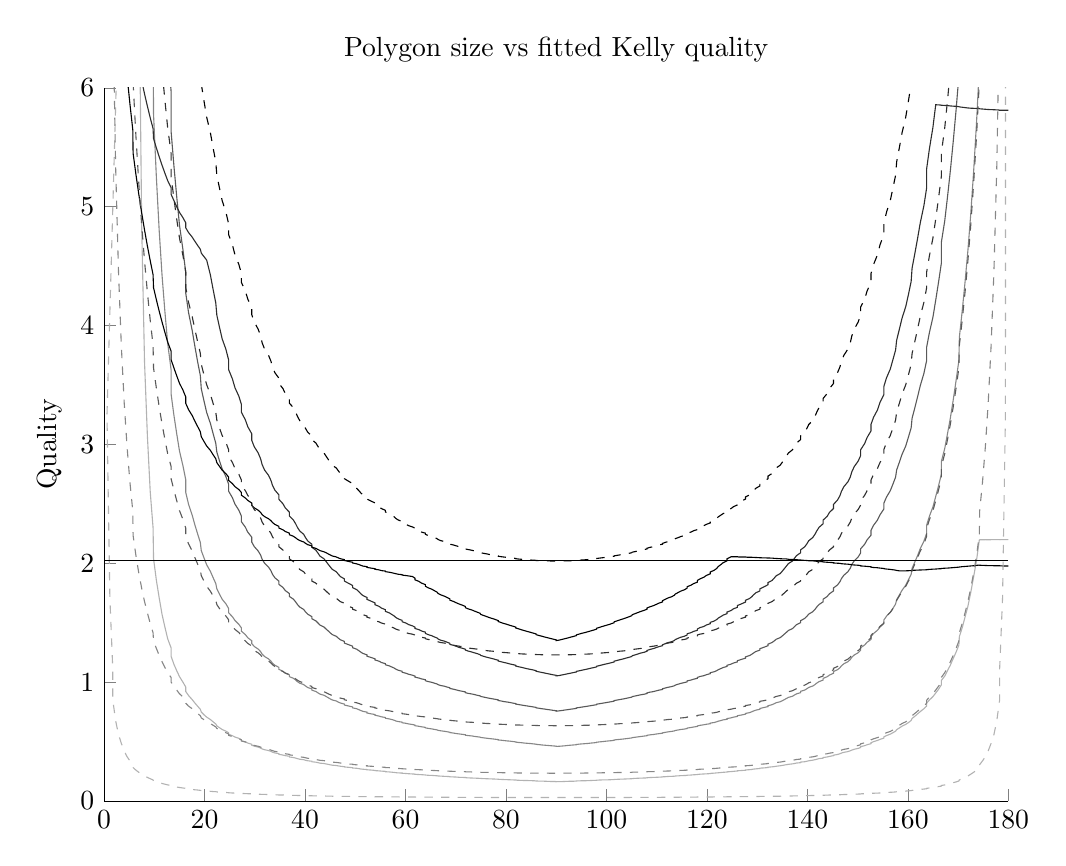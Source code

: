 % This file was created by matlab2tikz v0.4.0.
% Copyright (c) 2008--2013, Nico Schlömer <nico.schloemer@gmail.com>
% All rights reserved.
% 
% The latest updates can be retrieved from
%   http://www.mathworks.com/matlabcentral/fileexchange/22022-matlab2tikz
% where you can also make suggestions and rate matlab2tikz.
% 
% 
% 

% defining custom colors
\definecolor{mycolor1}{rgb}{0.525,0.525,0.525}%

\begin{tikzpicture}

\begin{axis}[%
width=4.521in,
height=3.566in,
scale only axis,
xmin=0,
xmax=180,
ymin=0,
ymax=6,
ylabel={Quality},
title={Polygon size vs fitted Kelly quality},
axis x line*=bottom,
axis y line*=left
]
\addplot [
color=white!70!black,
solid,
forget plot
]
table[row sep=crcr]{
6.911 7.134\\
7.481 4.833\\
8.049 3.69\\
8.616 3.073\\
9.181 2.602\\
9.744 2.3\\
9.841 2.04\\
10.408 1.856\\
10.972 1.708\\
11.535 1.57\\
12.095 1.465\\
12.653 1.366\\
13.339 1.288\\
13.339 1.217\\
13.897 1.151\\
14.452 1.097\\
15.005 1.047\\
15.709 0.999\\
16.26 0.959\\
16.26 0.921\\
16.809 0.888\\
17.526 0.854\\
18.072 0.825\\
18.616 0.798\\
19.156 0.772\\
19.344 0.749\\
19.885 0.726\\
20.422 0.706\\
21.161 0.686\\
21.695 0.667\\
22.225 0.649\\
22.443 0.633\\
22.973 0.617\\
23.499 0.602\\
24.254 0.588\\
24.775 0.575\\
24.775 0.562\\
25.537 0.55\\
26.053 0.539\\
26.822 0.528\\
27.332 0.516\\
27.332 0.507\\
28.106 0.497\\
28.61 0.488\\
29.389 0.478\\
29.389 0.47\\
29.887 0.462\\
30.669 0.454\\
31.159 0.446\\
31.457 0.439\\
31.945 0.432\\
32.735 0.425\\
33.215 0.418\\
33.53 0.411\\
34.007 0.405\\
34.804 0.399\\
34.804 0.393\\
35.605 0.387\\
36.069 0.382\\
36.87 0.377\\
36.87 0.371\\
37.674 0.366\\
38.125 0.362\\
38.48 0.357\\
38.928 0.352\\
39.732 0.348\\
40.101 0.343\\
40.539 0.339\\
41.348 0.335\\
41.348 0.331\\
42.158 0.327\\
42.58 0.323\\
42.969 0.319\\
43.781 0.316\\
44.193 0.312\\
44.594 0.309\\
45 0.305\\
45.406 0.302\\
46.219 0.299\\
46.614 0.296\\
47.031 0.293\\
47.842 0.289\\
47.842 0.287\\
48.652 0.284\\
49.461 0.281\\
49.461 0.278\\
50.268 0.276\\
50.711 0.273\\
51.072 0.27\\
51.52 0.268\\
52.326 0.265\\
52.326 0.263\\
53.13 0.261\\
53.931 0.258\\
53.931 0.256\\
54.728 0.254\\
55.196 0.252\\
55.993 0.25\\
55.993 0.247\\
56.785 0.245\\
57.265 0.243\\
57.75 0.241\\
58.055 0.239\\
58.543 0.237\\
59.331 0.236\\
59.331 0.234\\
60.113 0.232\\
60.611 0.23\\
61.39 0.228\\
61.894 0.227\\
61.894 0.225\\
62.668 0.223\\
63.178 0.222\\
63.947 0.22\\
63.947 0.219\\
64.463 0.217\\
65.225 0.216\\
65.746 0.214\\
66.272 0.213\\
66.501 0.211\\
67.027 0.21\\
67.775 0.208\\
68.305 0.207\\
68.839 0.206\\
68.839 0.204\\
69.578 0.203\\
70.115 0.202\\
70.656 0.2\\
71.384 0.199\\
71.928 0.198\\
71.928 0.197\\
72.474 0.195\\
73.191 0.194\\
73.74 0.193\\
74.291 0.192\\
74.846 0.191\\
74.995 0.19\\
75.548 0.189\\
76.103 0.188\\
76.661 0.187\\
77.347 0.186\\
77.905 0.185\\
78.465 0.184\\
78.465 0.183\\
79.028 0.182\\
79.592 0.181\\
80.256 0.18\\
80.819 0.179\\
81.384 0.178\\
81.951 0.177\\
81.951 0.176\\
82.519 0.175\\
83.089 0.174\\
83.66 0.173\\
84.232 0.173\\
84.857 0.172\\
85.426 0.171\\
85.996 0.17\\
85.996 0.169\\
86.566 0.168\\
87.138 0.168\\
87.709 0.167\\
88.282 0.166\\
88.854 0.165\\
89.427 0.165\\
90 0.164\\
90 0.163\\
90.573 0.164\\
91.146 0.164\\
91.718 0.165\\
92.291 0.166\\
92.862 0.167\\
93.434 0.167\\
94.004 0.168\\
94.004 0.169\\
94.574 0.17\\
95.143 0.171\\
95.768 0.171\\
96.34 0.172\\
96.911 0.173\\
97.481 0.174\\
98.049 0.175\\
98.049 0.176\\
98.616 0.177\\
99.181 0.178\\
99.744 0.178\\
100.408 0.179\\
100.972 0.18\\
101.535 0.181\\
101.535 0.182\\
102.095 0.183\\
102.653 0.184\\
103.339 0.185\\
103.897 0.186\\
104.452 0.187\\
105.005 0.188\\
105.154 0.189\\
105.709 0.191\\
106.26 0.192\\
106.809 0.193\\
107.526 0.194\\
108.072 0.195\\
108.072 0.196\\
108.616 0.198\\
109.344 0.199\\
109.885 0.2\\
110.422 0.201\\
111.161 0.203\\
111.161 0.204\\
111.695 0.205\\
112.225 0.207\\
112.973 0.208\\
113.499 0.209\\
113.728 0.211\\
114.254 0.212\\
114.775 0.214\\
115.537 0.215\\
116.053 0.216\\
116.053 0.218\\
116.822 0.219\\
117.332 0.221\\
118.106 0.223\\
118.106 0.224\\
118.61 0.226\\
119.389 0.228\\
119.887 0.229\\
120.669 0.231\\
120.669 0.233\\
121.457 0.235\\
121.945 0.237\\
122.25 0.238\\
122.735 0.24\\
123.215 0.242\\
124.007 0.244\\
124.007 0.246\\
124.804 0.248\\
125.272 0.25\\
126.069 0.253\\
126.069 0.255\\
126.87 0.257\\
127.674 0.259\\
127.674 0.262\\
128.48 0.264\\
128.928 0.266\\
129.289 0.269\\
129.732 0.271\\
130.539 0.274\\
130.539 0.277\\
131.348 0.279\\
132.158 0.282\\
132.158 0.285\\
132.969 0.288\\
133.386 0.29\\
133.781 0.293\\
134.594 0.297\\
135 0.3\\
135.406 0.303\\
135.807 0.306\\
136.219 0.309\\
137.031 0.313\\
137.42 0.316\\
137.842 0.32\\
138.652 0.323\\
138.652 0.328\\
139.461 0.331\\
139.899 0.335\\
140.268 0.339\\
141.072 0.344\\
141.52 0.348\\
141.875 0.352\\
142.326 0.357\\
143.13 0.361\\
143.13 0.366\\
143.931 0.371\\
144.395 0.376\\
145.196 0.382\\
145.196 0.386\\
145.993 0.392\\
146.47 0.398\\
146.785 0.404\\
147.265 0.41\\
148.055 0.416\\
148.543 0.423\\
148.841 0.429\\
149.331 0.436\\
150.113 0.443\\
150.611 0.451\\
150.611 0.458\\
151.39 0.466\\
151.894 0.474\\
152.668 0.483\\
152.668 0.491\\
153.178 0.5\\
153.947 0.51\\
154.463 0.519\\
155.225 0.53\\
155.225 0.54\\
155.746 0.551\\
156.501 0.563\\
157.027 0.575\\
157.557 0.588\\
157.775 0.601\\
158.305 0.615\\
158.839 0.63\\
159.578 0.645\\
160.115 0.66\\
160.656 0.678\\
160.844 0.695\\
161.384 0.713\\
161.928 0.733\\
162.474 0.753\\
163.191 0.777\\
163.74 0.799\\
163.74 0.824\\
164.291 0.85\\
164.995 0.879\\
165.548 0.909\\
166.103 0.94\\
166.661 0.977\\
166.661 1.014\\
167.347 1.052\\
167.905 1.099\\
168.465 1.144\\
169.028 1.199\\
169.592 1.252\\
170.159 1.312\\
170.256 1.385\\
170.819 1.457\\
171.384 1.548\\
171.951 1.638\\
172.519 1.754\\
173.089 1.885\\
173.66 2.021\\
174.232 2.197\\
174.289 2.198\\
174.857 2.198\\
175.426 2.199\\
175.996 2.198\\
176.566 2.199\\
177.138 2.199\\
177.709 2.2\\
178.282 2.199\\
178.282 2.2\\
178.854 2.2\\
179.427 2.2\\
180 2.2\\
};
\addplot [
color=mycolor1,
solid,
forget plot
]
table[row sep=crcr]{
9.744 6.474\\
9.841 5.778\\
10.408 5.244\\
10.972 4.795\\
11.535 4.422\\
12.095 4.121\\
12.653 3.852\\
13.339 3.627\\
13.339 3.423\\
13.897 3.246\\
14.452 3.091\\
15.005 2.945\\
15.709 2.818\\
16.26 2.701\\
16.26 2.595\\
16.809 2.497\\
17.526 2.407\\
18.072 2.323\\
18.616 2.248\\
19.156 2.175\\
19.344 2.107\\
19.885 2.046\\
20.422 1.987\\
21.161 1.932\\
21.695 1.88\\
22.225 1.831\\
22.443 1.785\\
22.973 1.741\\
23.499 1.698\\
24.254 1.659\\
24.775 1.621\\
24.775 1.585\\
25.537 1.551\\
26.053 1.519\\
26.822 1.487\\
27.332 1.457\\
27.332 1.429\\
28.106 1.401\\
28.61 1.374\\
29.389 1.349\\
29.389 1.325\\
29.887 1.301\\
30.669 1.279\\
31.159 1.257\\
31.457 1.236\\
31.945 1.216\\
32.735 1.196\\
33.215 1.177\\
33.53 1.159\\
34.007 1.142\\
34.804 1.125\\
34.804 1.108\\
35.605 1.092\\
36.069 1.076\\
36.87 1.062\\
36.87 1.047\\
37.674 1.033\\
38.125 1.019\\
38.48 1.005\\
38.928 0.992\\
39.732 0.98\\
40.101 0.968\\
40.539 0.955\\
41.348 0.944\\
41.348 0.933\\
42.158 0.922\\
42.58 0.91\\
42.969 0.9\\
43.781 0.89\\
44.193 0.88\\
44.594 0.87\\
45 0.86\\
45.406 0.851\\
46.219 0.842\\
46.614 0.833\\
47.031 0.825\\
47.842 0.816\\
47.842 0.808\\
48.652 0.8\\
49.461 0.792\\
49.461 0.784\\
50.268 0.777\\
50.711 0.769\\
51.072 0.762\\
51.52 0.755\\
52.326 0.748\\
52.326 0.741\\
53.13 0.734\\
53.931 0.728\\
53.931 0.722\\
54.728 0.715\\
55.196 0.709\\
55.993 0.703\\
55.993 0.697\\
56.785 0.691\\
57.265 0.686\\
57.75 0.68\\
58.055 0.674\\
58.543 0.669\\
59.331 0.664\\
59.331 0.659\\
60.113 0.654\\
60.611 0.649\\
61.39 0.644\\
61.894 0.639\\
61.894 0.634\\
62.668 0.629\\
63.178 0.625\\
63.947 0.62\\
63.947 0.616\\
64.463 0.612\\
65.225 0.607\\
65.746 0.603\\
66.272 0.599\\
66.501 0.595\\
67.027 0.591\\
67.775 0.587\\
68.305 0.583\\
68.839 0.579\\
68.839 0.576\\
69.578 0.572\\
70.115 0.568\\
70.656 0.565\\
71.384 0.561\\
71.928 0.558\\
71.928 0.554\\
72.474 0.551\\
73.191 0.548\\
73.74 0.544\\
74.291 0.541\\
74.846 0.538\\
74.995 0.535\\
75.548 0.532\\
76.103 0.529\\
76.661 0.526\\
77.347 0.523\\
77.905 0.52\\
78.465 0.517\\
78.465 0.514\\
79.028 0.512\\
79.592 0.509\\
80.256 0.506\\
80.819 0.504\\
81.384 0.501\\
81.951 0.498\\
81.951 0.496\\
82.519 0.493\\
83.089 0.491\\
83.66 0.488\\
84.232 0.486\\
84.857 0.484\\
85.426 0.481\\
85.996 0.479\\
85.996 0.477\\
86.566 0.475\\
87.138 0.472\\
87.709 0.47\\
88.282 0.468\\
88.854 0.466\\
89.427 0.464\\
90 0.462\\
90 0.46\\
90.573 0.461\\
91.146 0.463\\
91.718 0.465\\
92.291 0.468\\
92.862 0.47\\
93.434 0.472\\
94.004 0.474\\
94.004 0.476\\
94.574 0.479\\
95.143 0.481\\
95.768 0.483\\
96.34 0.485\\
96.911 0.488\\
97.481 0.49\\
98.049 0.493\\
98.049 0.495\\
98.616 0.498\\
99.181 0.5\\
99.744 0.503\\
100.408 0.506\\
100.972 0.508\\
101.535 0.511\\
101.535 0.514\\
102.095 0.517\\
102.653 0.519\\
103.339 0.522\\
103.897 0.525\\
104.452 0.528\\
105.005 0.531\\
105.154 0.534\\
105.709 0.537\\
106.26 0.54\\
106.809 0.543\\
107.526 0.547\\
108.072 0.55\\
108.072 0.553\\
108.616 0.557\\
109.344 0.56\\
109.885 0.564\\
110.422 0.567\\
111.161 0.571\\
111.161 0.574\\
111.695 0.578\\
112.225 0.582\\
112.973 0.586\\
113.499 0.59\\
113.728 0.594\\
114.254 0.598\\
114.775 0.602\\
115.537 0.606\\
116.053 0.61\\
116.053 0.614\\
116.822 0.619\\
117.332 0.623\\
118.106 0.628\\
118.106 0.632\\
118.61 0.637\\
119.389 0.642\\
119.887 0.646\\
120.669 0.651\\
120.669 0.656\\
121.457 0.661\\
121.945 0.667\\
122.25 0.672\\
122.735 0.677\\
123.215 0.683\\
124.007 0.688\\
124.007 0.694\\
124.804 0.7\\
125.272 0.706\\
126.069 0.712\\
126.069 0.718\\
126.87 0.724\\
127.674 0.731\\
127.674 0.737\\
128.48 0.744\\
128.928 0.751\\
129.289 0.758\\
129.732 0.765\\
130.539 0.772\\
130.539 0.779\\
131.348 0.787\\
132.158 0.795\\
132.158 0.802\\
132.969 0.811\\
133.386 0.819\\
133.781 0.827\\
134.594 0.836\\
135 0.844\\
135.406 0.853\\
135.807 0.863\\
136.219 0.872\\
137.031 0.882\\
137.42 0.892\\
137.842 0.902\\
138.652 0.912\\
138.652 0.923\\
139.461 0.934\\
139.899 0.945\\
140.268 0.956\\
141.072 0.968\\
141.52 0.98\\
141.875 0.993\\
142.326 1.005\\
143.13 1.018\\
143.13 1.032\\
143.931 1.046\\
144.395 1.06\\
145.196 1.075\\
145.196 1.09\\
145.993 1.105\\
146.47 1.121\\
146.785 1.138\\
147.265 1.155\\
148.055 1.172\\
148.543 1.191\\
148.841 1.209\\
149.331 1.229\\
150.113 1.248\\
150.611 1.27\\
150.611 1.29\\
151.39 1.313\\
151.894 1.336\\
152.668 1.36\\
152.668 1.384\\
153.178 1.41\\
153.947 1.437\\
154.463 1.464\\
155.225 1.493\\
155.225 1.523\\
155.746 1.555\\
156.501 1.587\\
157.027 1.621\\
157.557 1.657\\
157.775 1.694\\
158.305 1.733\\
158.839 1.773\\
159.578 1.816\\
160.115 1.861\\
160.656 1.907\\
160.844 1.958\\
161.384 2.011\\
161.928 2.064\\
162.474 2.124\\
163.191 2.186\\
163.74 2.252\\
163.74 2.321\\
164.291 2.396\\
164.995 2.475\\
165.548 2.562\\
166.103 2.651\\
166.661 2.748\\
166.661 2.855\\
167.347 2.967\\
167.905 3.093\\
168.465 3.223\\
169.028 3.373\\
169.592 3.535\\
170.159 3.707\\
170.256 3.902\\
170.819 4.122\\
171.384 4.365\\
171.951 4.629\\
172.519 4.937\\
173.089 5.292\\
173.66 5.698\\
174.232 6.173\\
};
\addplot [
color=gray!70!black,
solid,
forget plot
]
table[row sep=crcr]{
12.653 6.338\\
13.339 5.968\\
13.339 5.632\\
13.897 5.344\\
14.452 5.085\\
15.005 4.846\\
15.709 4.634\\
16.26 4.443\\
16.26 4.271\\
16.809 4.11\\
17.526 3.961\\
18.072 3.825\\
18.616 3.696\\
19.156 3.579\\
19.344 3.469\\
19.885 3.366\\
20.422 3.268\\
21.161 3.177\\
21.695 3.092\\
22.225 3.011\\
22.443 2.935\\
22.973 2.862\\
23.499 2.794\\
24.254 2.729\\
24.775 2.667\\
24.775 2.608\\
25.537 2.552\\
26.053 2.498\\
26.822 2.447\\
27.332 2.397\\
27.332 2.35\\
28.106 2.305\\
28.61 2.262\\
29.389 2.22\\
29.389 2.179\\
29.887 2.141\\
30.669 2.104\\
31.159 2.069\\
31.457 2.034\\
31.945 2.001\\
32.735 1.968\\
33.215 1.937\\
33.53 1.907\\
34.007 1.878\\
34.804 1.85\\
34.804 1.823\\
35.605 1.797\\
36.069 1.771\\
36.87 1.746\\
36.87 1.722\\
37.674 1.699\\
38.125 1.676\\
38.48 1.654\\
38.928 1.633\\
39.732 1.612\\
40.101 1.591\\
40.539 1.572\\
41.348 1.552\\
41.348 1.534\\
42.158 1.516\\
42.58 1.498\\
42.969 1.481\\
43.781 1.464\\
44.193 1.447\\
44.594 1.432\\
45 1.416\\
45.406 1.401\\
46.219 1.386\\
46.614 1.371\\
47.031 1.357\\
47.842 1.343\\
47.842 1.329\\
48.652 1.316\\
49.461 1.303\\
49.461 1.29\\
50.268 1.278\\
50.711 1.265\\
51.072 1.254\\
51.52 1.242\\
52.326 1.23\\
52.326 1.219\\
53.13 1.208\\
53.931 1.197\\
53.931 1.187\\
54.728 1.177\\
55.196 1.166\\
55.993 1.156\\
55.993 1.147\\
56.785 1.137\\
57.265 1.128\\
57.75 1.119\\
58.055 1.11\\
58.543 1.101\\
59.331 1.092\\
59.331 1.084\\
60.113 1.075\\
60.611 1.067\\
61.39 1.059\\
61.894 1.051\\
61.894 1.043\\
62.668 1.035\\
63.178 1.028\\
63.947 1.021\\
63.947 1.013\\
64.463 1.006\\
65.225 0.999\\
65.746 0.992\\
66.272 0.985\\
66.501 0.979\\
67.027 0.972\\
67.775 0.966\\
68.305 0.959\\
68.839 0.953\\
68.839 0.947\\
69.578 0.941\\
70.115 0.935\\
70.656 0.929\\
71.384 0.923\\
71.928 0.918\\
71.928 0.912\\
72.474 0.906\\
73.191 0.901\\
73.74 0.896\\
74.291 0.89\\
74.846 0.885\\
74.995 0.88\\
75.548 0.875\\
76.103 0.87\\
76.661 0.865\\
77.347 0.86\\
77.905 0.856\\
78.465 0.851\\
78.465 0.846\\
79.028 0.842\\
79.592 0.837\\
80.256 0.833\\
80.819 0.829\\
81.384 0.824\\
81.951 0.82\\
81.951 0.816\\
82.519 0.812\\
83.089 0.808\\
83.66 0.804\\
84.232 0.8\\
84.857 0.796\\
85.426 0.792\\
85.996 0.788\\
85.996 0.784\\
86.566 0.781\\
87.138 0.777\\
87.709 0.774\\
88.282 0.77\\
88.854 0.767\\
89.427 0.763\\
90 0.76\\
90 0.756\\
90.573 0.759\\
91.146 0.762\\
91.718 0.766\\
92.291 0.769\\
92.862 0.773\\
93.434 0.776\\
94.004 0.78\\
94.004 0.784\\
94.574 0.787\\
95.143 0.791\\
95.768 0.795\\
96.34 0.799\\
96.911 0.803\\
97.481 0.807\\
98.049 0.811\\
98.049 0.815\\
98.616 0.819\\
99.181 0.823\\
99.744 0.827\\
100.408 0.832\\
100.972 0.836\\
101.535 0.841\\
101.535 0.845\\
102.095 0.85\\
102.653 0.854\\
103.339 0.859\\
103.897 0.864\\
104.452 0.869\\
105.005 0.874\\
105.154 0.879\\
105.709 0.884\\
106.26 0.889\\
106.809 0.894\\
107.526 0.899\\
108.072 0.905\\
108.072 0.91\\
108.616 0.916\\
109.344 0.921\\
109.885 0.927\\
110.422 0.933\\
111.161 0.939\\
111.161 0.945\\
111.695 0.951\\
112.225 0.957\\
112.973 0.963\\
113.499 0.97\\
113.728 0.976\\
114.254 0.983\\
114.775 0.99\\
115.537 0.997\\
116.053 1.003\\
116.053 1.011\\
116.822 1.018\\
117.332 1.025\\
118.106 1.033\\
118.106 1.04\\
118.61 1.048\\
119.389 1.055\\
119.887 1.063\\
120.669 1.072\\
120.669 1.08\\
121.457 1.088\\
121.945 1.097\\
122.25 1.105\\
122.735 1.114\\
123.215 1.123\\
124.007 1.133\\
124.007 1.142\\
124.804 1.152\\
125.272 1.161\\
126.069 1.171\\
126.069 1.181\\
126.87 1.192\\
127.674 1.202\\
127.674 1.213\\
128.48 1.224\\
128.928 1.235\\
129.289 1.246\\
129.732 1.258\\
130.539 1.27\\
130.539 1.282\\
131.348 1.294\\
132.158 1.307\\
132.158 1.32\\
132.969 1.334\\
133.386 1.347\\
133.781 1.361\\
134.594 1.375\\
135 1.389\\
135.406 1.404\\
135.807 1.419\\
136.219 1.435\\
137.031 1.451\\
137.42 1.467\\
137.842 1.484\\
138.652 1.501\\
138.652 1.518\\
139.461 1.536\\
139.899 1.554\\
140.268 1.573\\
141.072 1.593\\
141.52 1.613\\
141.875 1.633\\
142.326 1.654\\
143.13 1.676\\
143.13 1.698\\
143.931 1.721\\
144.395 1.744\\
145.196 1.768\\
145.196 1.793\\
145.993 1.818\\
146.47 1.845\\
146.785 1.872\\
147.265 1.9\\
148.055 1.929\\
148.543 1.959\\
148.841 1.99\\
149.331 2.021\\
150.113 2.054\\
150.611 2.088\\
150.611 2.123\\
151.39 2.16\\
151.894 2.198\\
152.668 2.237\\
152.668 2.278\\
153.178 2.32\\
153.947 2.364\\
154.463 2.409\\
155.225 2.457\\
155.225 2.506\\
155.746 2.557\\
156.501 2.611\\
157.027 2.666\\
157.557 2.725\\
157.775 2.786\\
158.305 2.85\\
158.839 2.916\\
159.578 2.987\\
160.115 3.062\\
160.656 3.139\\
160.844 3.221\\
161.384 3.307\\
161.928 3.399\\
162.474 3.495\\
163.191 3.597\\
163.74 3.706\\
163.74 3.818\\
164.291 3.941\\
164.995 4.071\\
165.548 4.214\\
166.103 4.363\\
166.661 4.522\\
166.661 4.698\\
167.347 4.882\\
167.905 5.087\\
168.465 5.304\\
169.028 5.546\\
169.592 5.809\\
170.159 6.1\\
};
\addplot [
color=darkgray!70!black,
solid,
forget plot
]
table[row sep=crcr]{
7.481 6.062\\
8.049 5.949\\
8.616 5.846\\
9.181 5.748\\
9.744 5.658\\
9.841 5.574\\
10.408 5.494\\
10.972 5.42\\
11.535 5.349\\
12.095 5.283\\
12.653 5.22\\
13.339 5.16\\
13.339 5.104\\
13.897 5.052\\
14.452 5.0\\
15.005 4.952\\
15.709 4.907\\
16.26 4.864\\
16.26 4.822\\
16.809 4.783\\
17.526 4.745\\
18.072 4.709\\
18.616 4.675\\
19.156 4.642\\
19.344 4.61\\
19.885 4.58\\
20.422 4.551\\
21.161 4.425\\
21.695 4.305\\
22.225 4.192\\
22.443 4.087\\
22.973 3.986\\
23.499 3.889\\
24.254 3.8\\
24.775 3.713\\
24.775 3.631\\
25.537 3.552\\
26.053 3.477\\
26.822 3.406\\
27.332 3.337\\
27.332 3.271\\
28.106 3.208\\
28.61 3.149\\
29.389 3.09\\
29.389 3.035\\
29.887 2.981\\
30.669 2.929\\
31.159 2.879\\
31.457 2.831\\
31.945 2.785\\
32.735 2.74\\
33.215 2.697\\
33.53 2.655\\
34.007 2.615\\
34.804 2.576\\
34.804 2.538\\
35.605 2.501\\
36.069 2.466\\
36.87 2.431\\
36.87 2.398\\
37.674 2.365\\
38.125 2.333\\
38.48 2.303\\
38.928 2.273\\
39.732 2.244\\
40.101 2.216\\
40.539 2.188\\
41.348 2.161\\
41.348 2.136\\
42.158 2.11\\
42.58 2.086\\
42.969 2.061\\
43.781 2.038\\
44.193 2.015\\
44.594 1.993\\
45 1.971\\
45.406 1.95\\
46.219 1.929\\
46.614 1.909\\
47.031 1.889\\
47.842 1.869\\
47.842 1.851\\
48.652 1.832\\
49.461 1.814\\
49.461 1.796\\
50.268 1.779\\
50.711 1.762\\
51.072 1.745\\
51.52 1.729\\
52.326 1.713\\
52.326 1.697\\
53.13 1.682\\
53.931 1.667\\
53.931 1.652\\
54.728 1.638\\
55.196 1.624\\
55.993 1.61\\
55.993 1.596\\
56.785 1.583\\
57.265 1.57\\
57.75 1.557\\
58.055 1.545\\
58.543 1.533\\
59.331 1.52\\
59.331 1.509\\
60.113 1.497\\
60.611 1.485\\
61.39 1.474\\
61.894 1.463\\
61.894 1.452\\
62.668 1.442\\
63.178 1.431\\
63.947 1.421\\
63.947 1.411\\
64.463 1.401\\
65.225 1.391\\
65.746 1.381\\
66.272 1.372\\
66.501 1.363\\
67.027 1.353\\
67.775 1.345\\
68.305 1.336\\
68.839 1.327\\
68.839 1.318\\
69.578 1.31\\
70.115 1.302\\
70.656 1.293\\
71.384 1.285\\
71.928 1.277\\
71.928 1.27\\
72.474 1.262\\
73.191 1.254\\
73.74 1.247\\
74.291 1.24\\
74.846 1.232\\
74.995 1.225\\
75.548 1.218\\
76.103 1.211\\
76.661 1.205\\
77.347 1.198\\
77.905 1.191\\
78.465 1.185\\
78.465 1.178\\
79.028 1.172\\
79.592 1.166\\
80.256 1.16\\
80.819 1.153\\
81.384 1.148\\
81.951 1.142\\
81.951 1.136\\
82.519 1.13\\
83.089 1.125\\
83.66 1.119\\
84.232 1.113\\
84.857 1.108\\
85.426 1.103\\
85.996 1.097\\
85.996 1.092\\
86.566 1.087\\
87.138 1.082\\
87.709 1.077\\
88.282 1.072\\
88.854 1.067\\
89.427 1.062\\
90 1.058\\
90 1.053\\
90.573 1.056\\
91.146 1.061\\
91.718 1.066\\
92.291 1.071\\
92.862 1.076\\
93.434 1.081\\
94.004 1.086\\
94.004 1.091\\
94.574 1.096\\
95.143 1.101\\
95.768 1.107\\
96.34 1.112\\
96.911 1.118\\
97.481 1.123\\
98.049 1.129\\
98.049 1.134\\
98.616 1.14\\
99.181 1.146\\
99.744 1.152\\
100.408 1.158\\
100.972 1.164\\
101.535 1.17\\
101.535 1.177\\
102.095 1.183\\
102.653 1.189\\
103.339 1.196\\
103.897 1.203\\
104.452 1.209\\
105.005 1.216\\
105.154 1.223\\
105.709 1.23\\
106.26 1.237\\
106.809 1.245\\
107.526 1.252\\
108.072 1.26\\
108.072 1.267\\
108.616 1.275\\
109.344 1.283\\
109.885 1.291\\
110.422 1.299\\
111.161 1.307\\
111.161 1.315\\
111.695 1.324\\
112.225 1.333\\
112.973 1.341\\
113.499 1.35\\
113.728 1.359\\
114.254 1.369\\
114.775 1.378\\
115.537 1.387\\
116.053 1.397\\
116.053 1.407\\
116.822 1.417\\
117.332 1.427\\
118.106 1.437\\
118.106 1.448\\
118.61 1.459\\
119.389 1.469\\
119.887 1.481\\
120.669 1.492\\
120.669 1.503\\
121.457 1.515\\
121.945 1.527\\
122.25 1.539\\
122.735 1.551\\
123.215 1.564\\
124.007 1.577\\
124.007 1.59\\
124.804 1.603\\
125.272 1.617\\
126.069 1.63\\
126.069 1.645\\
126.87 1.659\\
127.674 1.674\\
127.674 1.689\\
128.48 1.704\\
128.928 1.719\\
129.289 1.735\\
129.732 1.752\\
130.539 1.768\\
130.539 1.785\\
131.348 1.802\\
132.158 1.82\\
132.158 1.838\\
132.969 1.856\\
133.386 1.875\\
133.781 1.895\\
134.594 1.914\\
135 1.934\\
135.406 1.955\\
135.807 1.976\\
136.219 1.998\\
137.031 2.019\\
137.42 2.042\\
137.842 2.065\\
138.652 2.089\\
138.652 2.113\\
139.461 2.139\\
139.899 2.164\\
140.268 2.19\\
141.072 2.217\\
141.52 2.245\\
141.875 2.273\\
142.326 2.303\\
143.13 2.333\\
143.13 2.364\\
143.931 2.395\\
144.395 2.428\\
145.196 2.461\\
145.196 2.496\\
145.993 2.532\\
146.47 2.568\\
146.785 2.606\\
147.265 2.645\\
148.055 2.685\\
148.543 2.727\\
148.841 2.769\\
149.331 2.814\\
150.113 2.86\\
150.611 2.907\\
150.611 2.956\\
151.39 3.007\\
151.894 3.059\\
152.668 3.114\\
152.668 3.17\\
153.178 3.229\\
153.947 3.29\\
154.463 3.354\\
155.225 3.42\\
155.225 3.488\\
155.746 3.56\\
156.501 3.634\\
157.027 3.713\\
157.557 3.794\\
157.775 3.878\\
158.305 3.968\\
158.839 4.062\\
159.578 4.159\\
160.115 4.261\\
160.656 4.371\\
160.844 4.484\\
161.384 4.604\\
161.928 4.731\\
162.474 4.865\\
163.191 5.008\\
163.74 5.158\\
163.74 5.318\\
164.291 5.487\\
164.995 5.669\\
165.548 5.858\\
166.103 5.857\\
166.661 5.855\\
166.661 5.854\\
167.347 5.852\\
167.905 5.851\\
168.465 5.848\\
169.028 5.846\\
169.592 5.845\\
170.159 5.842\\
170.256 5.84\\
170.819 5.837\\
171.384 5.834\\
171.951 5.831\\
172.519 5.829\\
173.089 5.828\\
173.66 5.827\\
174.232 5.826\\
174.289 5.824\\
174.857 5.822\\
175.426 5.82\\
175.996 5.818\\
176.566 5.817\\
177.138 5.816\\
177.709 5.815\\
178.282 5.813\\
178.282 5.812\\
178.854 5.812\\
179.427 5.812\\
180 5.812\\
};
\addplot [
color=black,
solid,
forget plot
]
table[row sep=crcr]{
4.574 6.099\\
5.143 5.864\\
5.711 5.647\\
5.768 5.451\\
6.34 5.27\\
6.911 5.103\\
7.481 4.948\\
8.049 4.804\\
8.616 4.67\\
9.181 4.546\\
9.744 4.429\\
9.841 4.319\\
10.408 4.217\\
10.972 4.12\\
11.535 4.03\\
12.095 3.944\\
12.653 3.862\\
13.339 3.785\\
13.339 3.713\\
13.897 3.644\\
14.452 3.578\\
15.005 3.515\\
15.709 3.456\\
16.26 3.399\\
16.26 3.345\\
16.809 3.293\\
17.526 3.244\\
18.072 3.196\\
18.616 3.151\\
19.156 3.107\\
19.344 3.065\\
19.885 3.025\\
20.422 2.987\\
21.161 2.95\\
21.695 2.914\\
22.225 2.88\\
22.443 2.847\\
22.973 2.815\\
23.499 2.784\\
24.254 2.754\\
24.775 2.726\\
24.775 2.698\\
25.537 2.671\\
26.053 2.645\\
26.822 2.621\\
27.332 2.596\\
27.332 2.573\\
28.106 2.55\\
28.61 2.529\\
29.389 2.507\\
29.389 2.487\\
29.887 2.467\\
30.669 2.447\\
31.159 2.428\\
31.457 2.41\\
31.945 2.393\\
32.735 2.375\\
33.215 2.359\\
33.53 2.343\\
34.007 2.327\\
34.804 2.311\\
34.804 2.297\\
35.605 2.282\\
36.069 2.268\\
36.87 2.254\\
36.87 2.241\\
37.674 2.228\\
38.125 2.215\\
38.48 2.203\\
38.928 2.192\\
39.732 2.18\\
40.101 2.168\\
40.539 2.157\\
41.348 2.147\\
41.348 2.136\\
42.158 2.126\\
42.58 2.116\\
42.969 2.107\\
43.781 2.097\\
44.193 2.089\\
44.594 2.08\\
45 2.071\\
45.406 2.062\\
46.219 2.054\\
46.614 2.046\\
47.031 2.039\\
47.842 2.031\\
47.842 2.024\\
48.652 2.016\\
49.461 2.009\\
49.461 2.003\\
50.268 1.996\\
50.711 1.99\\
51.072 1.984\\
51.52 1.977\\
52.326 1.972\\
52.326 1.966\\
53.13 1.96\\
53.931 1.955\\
53.931 1.95\\
54.728 1.945\\
55.196 1.939\\
55.993 1.935\\
55.993 1.93\\
56.785 1.925\\
57.265 1.921\\
57.75 1.916\\
58.055 1.913\\
58.543 1.908\\
59.331 1.905\\
59.331 1.901\\
60.113 1.897\\
60.611 1.894\\
61.39 1.889\\
61.894 1.875\\
61.894 1.861\\
62.668 1.848\\
63.178 1.834\\
63.947 1.821\\
63.947 1.808\\
64.463 1.795\\
65.225 1.783\\
65.746 1.77\\
66.272 1.758\\
66.501 1.746\\
67.027 1.735\\
67.775 1.723\\
68.305 1.712\\
68.839 1.701\\
68.839 1.69\\
69.578 1.679\\
70.115 1.668\\
70.656 1.658\\
71.384 1.647\\
71.928 1.637\\
71.928 1.627\\
72.474 1.617\\
73.191 1.608\\
73.74 1.598\\
74.291 1.589\\
74.846 1.58\\
74.995 1.57\\
75.548 1.561\\
76.103 1.553\\
76.661 1.544\\
77.347 1.535\\
77.905 1.527\\
78.465 1.518\\
78.465 1.51\\
79.028 1.502\\
79.592 1.494\\
80.256 1.486\\
80.819 1.478\\
81.384 1.471\\
81.951 1.463\\
81.951 1.456\\
82.519 1.449\\
83.089 1.441\\
83.66 1.434\\
84.232 1.427\\
84.857 1.42\\
85.426 1.413\\
85.996 1.406\\
85.996 1.4\\
86.566 1.393\\
87.138 1.387\\
87.709 1.38\\
88.282 1.374\\
88.854 1.368\\
89.427 1.362\\
90 1.356\\
90 1.35\\
90.573 1.354\\
91.146 1.36\\
91.718 1.366\\
92.291 1.372\\
92.862 1.379\\
93.434 1.385\\
94.004 1.392\\
94.004 1.398\\
94.574 1.405\\
95.143 1.412\\
95.768 1.418\\
96.34 1.425\\
96.911 1.432\\
97.481 1.439\\
98.049 1.447\\
98.049 1.454\\
98.616 1.461\\
99.181 1.469\\
99.744 1.476\\
100.408 1.484\\
100.972 1.492\\
101.535 1.5\\
101.535 1.508\\
102.095 1.516\\
102.653 1.524\\
103.339 1.533\\
103.897 1.541\\
104.452 1.55\\
105.005 1.559\\
105.154 1.568\\
105.709 1.577\\
106.26 1.586\\
106.809 1.595\\
107.526 1.605\\
108.072 1.614\\
108.072 1.624\\
108.616 1.634\\
109.344 1.644\\
109.885 1.654\\
110.422 1.665\\
111.161 1.675\\
111.161 1.686\\
111.695 1.697\\
112.225 1.708\\
112.973 1.719\\
113.499 1.731\\
113.728 1.742\\
114.254 1.754\\
114.775 1.766\\
115.537 1.778\\
116.053 1.791\\
116.053 1.803\\
116.822 1.816\\
117.332 1.829\\
118.106 1.842\\
118.106 1.856\\
118.61 1.869\\
119.389 1.883\\
119.887 1.898\\
120.669 1.912\\
120.669 1.927\\
121.457 1.942\\
121.945 1.957\\
122.25 1.973\\
122.735 1.988\\
123.215 2.005\\
124.007 2.021\\
124.007 2.038\\
124.804 2.055\\
125.272 2.055\\
126.069 2.055\\
126.069 2.054\\
126.87 2.053\\
127.674 2.053\\
127.674 2.052\\
128.48 2.051\\
128.928 2.051\\
129.289 2.05\\
129.732 2.049\\
130.539 2.048\\
130.539 2.047\\
131.348 2.046\\
132.158 2.045\\
132.158 2.045\\
132.969 2.044\\
133.386 2.042\\
133.781 2.041\\
134.594 2.039\\
135 2.038\\
135.406 2.037\\
135.807 2.037\\
136.219 2.034\\
137.031 2.033\\
137.42 2.031\\
137.842 2.03\\
138.652 2.029\\
138.652 2.027\\
139.461 2.025\\
139.899 2.024\\
140.268 2.022\\
141.072 2.021\\
141.52 2.019\\
141.875 2.017\\
142.326 2.016\\
143.13 2.013\\
143.13 2.012\\
143.931 2.009\\
144.395 2.008\\
145.196 2.006\\
145.196 2.003\\
145.993 2.001\\
146.47 2.0\\
146.785 1.997\\
147.265 1.995\\
148.055 1.993\\
148.543 1.99\\
148.841 1.988\\
149.331 1.986\\
150.113 1.984\\
150.611 1.981\\
150.611 1.978\\
151.39 1.976\\
151.894 1.974\\
152.668 1.971\\
152.668 1.968\\
153.178 1.965\\
153.947 1.963\\
154.463 1.96\\
155.225 1.957\\
155.225 1.955\\
155.746 1.952\\
156.501 1.949\\
157.027 1.946\\
157.557 1.943\\
157.775 1.94\\
158.305 1.937\\
158.839 1.936\\
159.578 1.937\\
160.115 1.938\\
160.656 1.939\\
160.844 1.941\\
161.384 1.942\\
161.928 1.943\\
162.474 1.944\\
163.191 1.945\\
163.74 1.946\\
163.74 1.947\\
164.291 1.949\\
164.995 1.951\\
165.548 1.952\\
166.103 1.954\\
166.661 1.955\\
166.661 1.957\\
167.347 1.959\\
167.905 1.96\\
168.465 1.962\\
169.028 1.964\\
169.592 1.966\\
170.159 1.968\\
170.256 1.969\\
170.819 1.972\\
171.384 1.974\\
171.951 1.976\\
172.519 1.978\\
173.089 1.98\\
173.66 1.983\\
174.232 1.985\\
174.289 1.984\\
174.857 1.983\\
175.426 1.982\\
175.996 1.981\\
176.566 1.981\\
177.138 1.98\\
177.709 1.98\\
178.282 1.98\\
178.282 1.979\\
178.854 1.978\\
179.427 1.978\\
180 1.978\\
};
\addplot [
color=white!70!black,
dashed,
forget plot
]
table[row sep=crcr]{
160.115 243.916\\
0.573 3.247\\
1.146 1.709\\
1.718 1.12\\
1.718 0.854\\
2.291 0.676\\
2.862 0.56\\
3.434 0.485\\
4.004 0.422\\
4.574 0.373\\
5.143 0.338\\
5.711 0.306\\
5.768 0.282\\
6.34 0.26\\
6.911 0.242\\
7.481 0.226\\
8.049 0.211\\
8.616 0.199\\
9.181 0.188\\
9.744 0.178\\
9.841 0.169\\
10.408 0.161\\
10.972 0.155\\
11.535 0.148\\
12.095 0.142\\
12.653 0.136\\
13.339 0.131\\
13.339 0.126\\
13.897 0.122\\
14.452 0.118\\
15.005 0.114\\
15.709 0.11\\
16.26 0.107\\
16.26 0.104\\
16.809 0.101\\
17.526 0.098\\
18.072 0.095\\
18.616 0.093\\
19.156 0.09\\
19.344 0.088\\
19.885 0.086\\
20.422 0.084\\
21.161 0.082\\
21.695 0.08\\
22.225 0.079\\
22.443 0.077\\
22.973 0.075\\
23.499 0.074\\
24.254 0.072\\
24.775 0.071\\
24.775 0.07\\
25.537 0.068\\
26.053 0.067\\
26.822 0.066\\
27.332 0.065\\
27.332 0.064\\
28.106 0.063\\
28.61 0.062\\
29.389 0.061\\
29.389 0.06\\
29.887 0.059\\
30.669 0.058\\
31.159 0.057\\
31.457 0.056\\
31.945 0.056\\
32.735 0.055\\
33.215 0.054\\
33.53 0.053\\
34.007 0.053\\
34.804 0.052\\
34.804 0.051\\
35.605 0.051\\
36.069 0.05\\
36.87 0.049\\
36.87 0.049\\
37.674 0.048\\
38.125 0.048\\
38.48 0.047\\
38.928 0.047\\
39.732 0.046\\
40.101 0.046\\
40.539 0.045\\
41.348 0.045\\
41.348 0.044\\
42.158 0.044\\
42.58 0.044\\
42.969 0.043\\
43.781 0.043\\
44.193 0.042\\
44.594 0.042\\
45 0.042\\
45.406 0.041\\
46.219 0.041\\
46.614 0.041\\
47.031 0.04\\
47.842 0.04\\
47.842 0.04\\
48.652 0.039\\
49.461 0.039\\
49.461 0.039\\
50.268 0.038\\
50.711 0.038\\
51.072 0.038\\
51.52 0.038\\
52.326 0.037\\
52.326 0.037\\
53.13 0.037\\
53.931 0.037\\
53.931 0.036\\
54.728 0.036\\
55.196 0.036\\
55.993 0.036\\
55.993 0.036\\
56.785 0.035\\
57.265 0.035\\
57.75 0.035\\
58.055 0.035\\
58.543 0.035\\
59.331 0.034\\
59.331 0.034\\
60.113 0.034\\
60.611 0.034\\
61.39 0.034\\
61.894 0.034\\
61.894 0.033\\
62.668 0.033\\
63.178 0.033\\
63.947 0.033\\
63.947 0.033\\
64.463 0.033\\
65.225 0.033\\
65.746 0.032\\
66.272 0.032\\
66.501 0.032\\
67.027 0.032\\
67.775 0.032\\
68.305 0.032\\
68.839 0.032\\
68.839 0.032\\
69.578 0.031\\
70.115 0.031\\
70.656 0.031\\
71.384 0.031\\
71.928 0.031\\
71.928 0.031\\
72.474 0.031\\
73.191 0.031\\
73.74 0.031\\
74.291 0.031\\
74.846 0.031\\
74.995 0.031\\
75.548 0.03\\
76.103 0.03\\
76.661 0.03\\
77.347 0.03\\
77.905 0.03\\
78.465 0.03\\
78.465 0.03\\
79.028 0.03\\
79.592 0.03\\
80.256 0.03\\
80.819 0.03\\
81.384 0.03\\
81.951 0.03\\
81.951 0.03\\
82.519 0.03\\
83.089 0.03\\
83.66 0.03\\
84.232 0.03\\
84.857 0.03\\
85.426 0.03\\
85.996 0.03\\
85.996 0.03\\
86.566 0.03\\
87.138 0.03\\
87.709 0.03\\
88.282 0.03\\
88.854 0.03\\
89.427 0.03\\
90 0.03\\
90 0.03\\
90.573 0.03\\
91.146 0.03\\
91.718 0.03\\
92.291 0.03\\
92.862 0.03\\
93.434 0.03\\
94.004 0.03\\
94.004 0.03\\
94.574 0.03\\
95.143 0.03\\
95.768 0.03\\
96.34 0.03\\
96.911 0.03\\
97.481 0.03\\
98.049 0.03\\
98.049 0.03\\
98.616 0.03\\
99.181 0.03\\
99.744 0.03\\
100.408 0.03\\
100.972 0.03\\
101.535 0.03\\
101.535 0.03\\
102.095 0.03\\
102.653 0.03\\
103.339 0.03\\
103.897 0.03\\
104.452 0.03\\
105.005 0.031\\
105.154 0.031\\
105.709 0.031\\
106.26 0.031\\
106.809 0.031\\
107.526 0.031\\
108.072 0.031\\
108.072 0.031\\
108.616 0.031\\
109.344 0.031\\
109.885 0.031\\
110.422 0.031\\
111.161 0.032\\
111.161 0.032\\
111.695 0.032\\
112.225 0.032\\
112.973 0.032\\
113.499 0.032\\
113.728 0.032\\
114.254 0.032\\
114.775 0.033\\
115.537 0.033\\
116.053 0.033\\
116.053 0.033\\
116.822 0.033\\
117.332 0.033\\
118.106 0.033\\
118.106 0.034\\
118.61 0.034\\
119.389 0.034\\
119.887 0.034\\
120.669 0.034\\
120.669 0.034\\
121.457 0.035\\
121.945 0.035\\
122.25 0.035\\
122.735 0.035\\
123.215 0.035\\
124.007 0.036\\
124.007 0.036\\
124.804 0.036\\
125.272 0.036\\
126.069 0.036\\
126.069 0.037\\
126.87 0.037\\
127.674 0.037\\
127.674 0.037\\
128.48 0.038\\
128.928 0.038\\
129.289 0.038\\
129.732 0.038\\
130.539 0.039\\
130.539 0.039\\
131.348 0.039\\
132.158 0.04\\
132.158 0.04\\
132.969 0.04\\
133.386 0.041\\
133.781 0.041\\
134.594 0.041\\
135 0.042\\
135.406 0.042\\
135.807 0.042\\
136.219 0.043\\
137.031 0.043\\
137.42 0.044\\
137.842 0.044\\
138.652 0.044\\
138.652 0.045\\
139.461 0.045\\
139.899 0.046\\
140.268 0.046\\
141.072 0.047\\
141.52 0.047\\
141.875 0.048\\
142.326 0.048\\
143.13 0.049\\
143.13 0.049\\
143.931 0.05\\
144.395 0.051\\
145.196 0.051\\
145.196 0.052\\
145.993 0.053\\
146.47 0.053\\
146.785 0.054\\
147.265 0.055\\
148.055 0.056\\
148.543 0.056\\
148.841 0.057\\
149.331 0.058\\
150.113 0.059\\
150.611 0.06\\
150.611 0.061\\
151.39 0.062\\
151.894 0.063\\
152.668 0.064\\
152.668 0.065\\
153.178 0.066\\
153.947 0.067\\
154.463 0.068\\
155.225 0.07\\
155.225 0.071\\
155.746 0.072\\
156.501 0.074\\
157.027 0.075\\
157.557 0.077\\
157.775 0.079\\
158.305 0.08\\
158.839 0.082\\
159.578 0.084\\
160.115 0.086\\
160.656 0.088\\
160.844 0.09\\
161.384 0.093\\
161.928 0.095\\
162.474 0.098\\
163.191 0.101\\
163.74 0.104\\
163.74 0.107\\
164.291 0.11\\
164.995 0.114\\
165.548 0.118\\
166.103 0.122\\
166.661 0.126\\
166.661 0.131\\
167.347 0.136\\
167.905 0.142\\
168.465 0.148\\
169.028 0.155\\
169.592 0.161\\
170.159 0.169\\
170.256 0.178\\
170.819 0.188\\
171.384 0.199\\
171.951 0.211\\
172.519 0.226\\
173.089 0.242\\
173.66 0.26\\
174.232 0.282\\
174.289 0.306\\
174.857 0.338\\
175.426 0.373\\
175.996 0.422\\
176.566 0.485\\
177.138 0.56\\
177.709 0.676\\
178.282 0.854\\
178.282 1.12\\
178.854 1.709\\
179.427 3.247\\
180 243.916\\
};
\addplot [
color=mycolor1,
dashed,
forget plot
]
table[row sep=crcr]{
1.718 6.728\\
2.291 5.343\\
2.862 4.458\\
3.434 3.824\\
4.004 3.348\\
4.574 2.978\\
5.143 2.681\\
5.711 2.439\\
5.768 2.236\\
6.34 2.064\\
6.911 1.917\\
7.481 1.79\\
8.049 1.678\\
8.616 1.583\\
9.181 1.495\\
9.744 1.416\\
9.841 1.346\\
10.408 1.284\\
10.972 1.225\\
11.535 1.172\\
12.095 1.125\\
12.653 1.08\\
13.339 1.04\\
13.339 1.001\\
13.897 0.966\\
14.452 0.934\\
15.005 0.903\\
15.709 0.875\\
16.26 0.848\\
16.26 0.823\\
16.809 0.799\\
17.526 0.777\\
18.072 0.756\\
18.616 0.737\\
19.156 0.718\\
19.344 0.7\\
19.885 0.684\\
20.422 0.667\\
21.161 0.652\\
21.695 0.638\\
22.225 0.624\\
22.443 0.611\\
22.973 0.598\\
23.499 0.586\\
24.254 0.575\\
24.775 0.564\\
24.775 0.553\\
25.537 0.543\\
26.053 0.534\\
26.822 0.524\\
27.332 0.515\\
27.332 0.506\\
28.106 0.498\\
28.61 0.49\\
29.389 0.482\\
29.389 0.475\\
29.887 0.468\\
30.669 0.461\\
31.159 0.454\\
31.457 0.447\\
31.945 0.441\\
32.735 0.435\\
33.215 0.429\\
33.53 0.424\\
34.007 0.418\\
34.804 0.413\\
34.804 0.408\\
35.605 0.403\\
36.069 0.398\\
36.87 0.393\\
36.87 0.389\\
37.674 0.384\\
38.125 0.38\\
38.48 0.376\\
38.928 0.372\\
39.732 0.368\\
40.101 0.364\\
40.539 0.36\\
41.348 0.357\\
41.348 0.353\\
42.158 0.35\\
42.58 0.346\\
42.969 0.343\\
43.781 0.34\\
44.193 0.337\\
44.594 0.334\\
45 0.331\\
45.406 0.328\\
46.219 0.325\\
46.614 0.323\\
47.031 0.32\\
47.842 0.317\\
47.842 0.315\\
48.652 0.312\\
49.461 0.31\\
49.461 0.308\\
50.268 0.305\\
50.711 0.303\\
51.072 0.301\\
51.52 0.299\\
52.326 0.297\\
52.326 0.295\\
53.13 0.293\\
53.931 0.291\\
53.931 0.289\\
54.728 0.287\\
55.196 0.286\\
55.993 0.284\\
55.993 0.282\\
56.785 0.281\\
57.265 0.279\\
57.75 0.277\\
58.055 0.276\\
58.543 0.274\\
59.331 0.273\\
59.331 0.272\\
60.113 0.27\\
60.611 0.269\\
61.39 0.268\\
61.894 0.266\\
61.894 0.265\\
62.668 0.264\\
63.178 0.263\\
63.947 0.262\\
63.947 0.26\\
64.463 0.259\\
65.225 0.258\\
65.746 0.257\\
66.272 0.256\\
66.501 0.255\\
67.027 0.254\\
67.775 0.253\\
68.305 0.252\\
68.839 0.252\\
68.839 0.251\\
69.578 0.25\\
70.115 0.249\\
70.656 0.248\\
71.384 0.248\\
71.928 0.247\\
71.928 0.246\\
72.474 0.246\\
73.191 0.245\\
73.74 0.244\\
74.291 0.244\\
74.846 0.243\\
74.995 0.242\\
75.548 0.242\\
76.103 0.241\\
76.661 0.241\\
77.347 0.24\\
77.905 0.24\\
78.465 0.239\\
78.465 0.239\\
79.028 0.239\\
79.592 0.238\\
80.256 0.238\\
80.819 0.238\\
81.384 0.237\\
81.951 0.237\\
81.951 0.237\\
82.519 0.236\\
83.089 0.236\\
83.66 0.236\\
84.232 0.236\\
84.857 0.235\\
85.426 0.235\\
85.996 0.235\\
85.996 0.235\\
86.566 0.235\\
87.138 0.235\\
87.709 0.235\\
88.282 0.235\\
88.854 0.234\\
89.427 0.234\\
90 0.234\\
90 0.234\\
90.573 0.234\\
91.146 0.234\\
91.718 0.235\\
92.291 0.235\\
92.862 0.235\\
93.434 0.235\\
94.004 0.235\\
94.004 0.235\\
94.574 0.235\\
95.143 0.235\\
95.768 0.236\\
96.34 0.236\\
96.911 0.236\\
97.481 0.236\\
98.049 0.237\\
98.049 0.237\\
98.616 0.237\\
99.181 0.238\\
99.744 0.238\\
100.408 0.238\\
100.972 0.239\\
101.535 0.239\\
101.535 0.239\\
102.095 0.24\\
102.653 0.24\\
103.339 0.241\\
103.897 0.241\\
104.452 0.242\\
105.005 0.242\\
105.154 0.243\\
105.709 0.244\\
106.26 0.244\\
106.809 0.245\\
107.526 0.246\\
108.072 0.246\\
108.072 0.247\\
108.616 0.248\\
109.344 0.248\\
109.885 0.249\\
110.422 0.25\\
111.161 0.251\\
111.161 0.252\\
111.695 0.252\\
112.225 0.253\\
112.973 0.254\\
113.499 0.255\\
113.728 0.256\\
114.254 0.257\\
114.775 0.258\\
115.537 0.259\\
116.053 0.26\\
116.053 0.262\\
116.822 0.263\\
117.332 0.264\\
118.106 0.265\\
118.106 0.266\\
118.61 0.268\\
119.389 0.269\\
119.887 0.27\\
120.669 0.272\\
120.669 0.273\\
121.457 0.274\\
121.945 0.276\\
122.25 0.277\\
122.735 0.279\\
123.215 0.281\\
124.007 0.282\\
124.007 0.284\\
124.804 0.286\\
125.272 0.287\\
126.069 0.289\\
126.069 0.291\\
126.87 0.293\\
127.674 0.295\\
127.674 0.297\\
128.48 0.299\\
128.928 0.301\\
129.289 0.303\\
129.732 0.305\\
130.539 0.308\\
130.539 0.31\\
131.348 0.312\\
132.158 0.315\\
132.158 0.317\\
132.969 0.32\\
133.386 0.323\\
133.781 0.325\\
134.594 0.328\\
135 0.331\\
135.406 0.334\\
135.807 0.337\\
136.219 0.34\\
137.031 0.343\\
137.42 0.346\\
137.842 0.35\\
138.652 0.353\\
138.652 0.357\\
139.461 0.36\\
139.899 0.364\\
140.268 0.368\\
141.072 0.372\\
141.52 0.376\\
141.875 0.38\\
142.326 0.384\\
143.13 0.389\\
143.13 0.393\\
143.931 0.398\\
144.395 0.403\\
145.196 0.408\\
145.196 0.413\\
145.993 0.418\\
146.47 0.424\\
146.785 0.429\\
147.265 0.435\\
148.055 0.441\\
148.543 0.447\\
148.841 0.454\\
149.331 0.461\\
150.113 0.468\\
150.611 0.475\\
150.611 0.482\\
151.39 0.49\\
151.894 0.498\\
152.668 0.506\\
152.668 0.515\\
153.178 0.524\\
153.947 0.534\\
154.463 0.543\\
155.225 0.553\\
155.225 0.564\\
155.746 0.575\\
156.501 0.586\\
157.027 0.598\\
157.557 0.611\\
157.775 0.624\\
158.305 0.638\\
158.839 0.652\\
159.578 0.667\\
160.115 0.684\\
160.656 0.7\\
160.844 0.718\\
161.384 0.737\\
161.928 0.756\\
162.474 0.777\\
163.191 0.799\\
163.74 0.823\\
163.74 0.848\\
164.291 0.875\\
164.995 0.903\\
165.548 0.934\\
166.103 0.966\\
166.661 1.001\\
166.661 1.04\\
167.347 1.08\\
167.905 1.125\\
168.465 1.172\\
169.028 1.225\\
169.592 1.284\\
170.159 1.346\\
170.256 1.416\\
170.819 1.495\\
171.384 1.583\\
171.951 1.678\\
172.519 1.79\\
173.089 1.917\\
173.66 2.064\\
174.232 2.236\\
174.289 2.439\\
174.857 2.681\\
175.426 2.978\\
175.996 3.348\\
176.566 3.824\\
177.138 4.458\\
177.709 5.343\\
178.282 6.728\\
};
\addplot [
color=gray!70!black,
dashed,
forget plot
]
table[row sep=crcr]{
5.768 6.048\\
6.34 5.588\\
6.911 5.194\\
7.481 4.844\\
8.049 4.544\\
8.616 4.28\\
9.181 4.045\\
9.744 3.834\\
9.841 3.644\\
10.408 3.472\\
10.972 3.315\\
11.535 3.172\\
12.095 3.044\\
12.653 2.923\\
13.339 2.814\\
13.339 2.71\\
13.897 2.616\\
14.452 2.528\\
15.005 2.444\\
15.709 2.367\\
16.26 2.295\\
16.26 2.228\\
16.809 2.164\\
17.526 2.104\\
18.072 2.048\\
18.616 1.994\\
19.156 1.943\\
19.344 1.896\\
19.885 1.85\\
20.422 1.807\\
21.161 1.765\\
21.695 1.726\\
22.225 1.689\\
22.443 1.653\\
22.973 1.619\\
23.499 1.587\\
24.254 1.556\\
24.775 1.526\\
24.775 1.497\\
25.537 1.47\\
26.053 1.444\\
26.822 1.418\\
27.332 1.394\\
27.332 1.371\\
28.106 1.348\\
28.61 1.326\\
29.389 1.305\\
29.389 1.285\\
29.887 1.266\\
30.669 1.247\\
31.159 1.229\\
31.457 1.211\\
31.945 1.194\\
32.735 1.178\\
33.215 1.162\\
33.53 1.147\\
34.007 1.132\\
34.804 1.117\\
34.804 1.104\\
35.605 1.09\\
36.069 1.077\\
36.87 1.064\\
36.87 1.052\\
37.674 1.04\\
38.125 1.028\\
38.48 1.017\\
38.928 1.006\\
39.732 0.995\\
40.101 0.985\\
40.539 0.975\\
41.348 0.965\\
41.348 0.955\\
42.158 0.946\\
42.58 0.937\\
42.969 0.928\\
43.781 0.92\\
44.193 0.911\\
44.594 0.903\\
45 0.895\\
45.406 0.888\\
46.219 0.88\\
46.614 0.873\\
47.031 0.866\\
47.842 0.859\\
47.842 0.852\\
48.652 0.845\\
49.461 0.839\\
49.461 0.833\\
50.268 0.827\\
50.711 0.821\\
51.072 0.815\\
51.52 0.809\\
52.326 0.804\\
52.326 0.798\\
53.13 0.793\\
53.931 0.788\\
53.931 0.783\\
54.728 0.778\\
55.196 0.773\\
55.993 0.768\\
55.993 0.764\\
56.785 0.759\\
57.265 0.755\\
57.75 0.751\\
58.055 0.747\\
58.543 0.743\\
59.331 0.739\\
59.331 0.735\\
60.113 0.731\\
60.611 0.728\\
61.39 0.724\\
61.894 0.721\\
61.894 0.717\\
62.668 0.714\\
63.178 0.711\\
63.947 0.708\\
63.947 0.705\\
64.463 0.702\\
65.225 0.699\\
65.746 0.696\\
66.272 0.693\\
66.501 0.691\\
67.027 0.688\\
67.775 0.686\\
68.305 0.683\\
68.839 0.681\\
68.839 0.679\\
69.578 0.676\\
70.115 0.674\\
70.656 0.672\\
71.384 0.67\\
71.928 0.668\\
71.928 0.666\\
72.474 0.664\\
73.191 0.663\\
73.74 0.661\\
74.291 0.659\\
74.846 0.658\\
74.995 0.656\\
75.548 0.655\\
76.103 0.653\\
76.661 0.652\\
77.347 0.651\\
77.905 0.649\\
78.465 0.648\\
78.465 0.647\\
79.028 0.646\\
79.592 0.645\\
80.256 0.644\\
80.819 0.643\\
81.384 0.642\\
81.951 0.641\\
81.951 0.64\\
82.519 0.64\\
83.089 0.639\\
83.66 0.638\\
84.232 0.638\\
84.857 0.637\\
85.426 0.637\\
85.996 0.636\\
85.996 0.636\\
86.566 0.635\\
87.138 0.635\\
87.709 0.635\\
88.282 0.635\\
88.854 0.635\\
89.427 0.634\\
90 0.634\\
90 0.634\\
90.573 0.634\\
91.146 0.635\\
91.718 0.635\\
92.291 0.635\\
92.862 0.635\\
93.434 0.635\\
94.004 0.636\\
94.004 0.636\\
94.574 0.637\\
95.143 0.637\\
95.768 0.638\\
96.34 0.638\\
96.911 0.639\\
97.481 0.64\\
98.049 0.64\\
98.049 0.641\\
98.616 0.642\\
99.181 0.643\\
99.744 0.644\\
100.408 0.645\\
100.972 0.646\\
101.535 0.647\\
101.535 0.648\\
102.095 0.649\\
102.653 0.651\\
103.339 0.652\\
103.897 0.653\\
104.452 0.655\\
105.005 0.656\\
105.154 0.658\\
105.709 0.659\\
106.26 0.661\\
106.809 0.663\\
107.526 0.664\\
108.072 0.666\\
108.072 0.668\\
108.616 0.67\\
109.344 0.672\\
109.885 0.674\\
110.422 0.676\\
111.161 0.679\\
111.161 0.681\\
111.695 0.683\\
112.225 0.686\\
112.973 0.688\\
113.499 0.691\\
113.728 0.693\\
114.254 0.696\\
114.775 0.699\\
115.537 0.702\\
116.053 0.705\\
116.053 0.708\\
116.822 0.711\\
117.332 0.714\\
118.106 0.717\\
118.106 0.721\\
118.61 0.724\\
119.389 0.728\\
119.887 0.731\\
120.669 0.735\\
120.669 0.739\\
121.457 0.743\\
121.945 0.747\\
122.25 0.751\\
122.735 0.755\\
123.215 0.759\\
124.007 0.764\\
124.007 0.768\\
124.804 0.773\\
125.272 0.778\\
126.069 0.783\\
126.069 0.788\\
126.87 0.793\\
127.674 0.798\\
127.674 0.804\\
128.48 0.809\\
128.928 0.815\\
129.289 0.821\\
129.732 0.827\\
130.539 0.833\\
130.539 0.839\\
131.348 0.845\\
132.158 0.852\\
132.158 0.859\\
132.969 0.866\\
133.386 0.873\\
133.781 0.88\\
134.594 0.888\\
135 0.895\\
135.406 0.903\\
135.807 0.911\\
136.219 0.92\\
137.031 0.928\\
137.42 0.937\\
137.842 0.946\\
138.652 0.955\\
138.652 0.965\\
139.461 0.975\\
139.899 0.985\\
140.268 0.995\\
141.072 1.006\\
141.52 1.017\\
141.875 1.028\\
142.326 1.04\\
143.13 1.052\\
143.13 1.064\\
143.931 1.077\\
144.395 1.09\\
145.196 1.104\\
145.196 1.117\\
145.993 1.132\\
146.47 1.147\\
146.785 1.162\\
147.265 1.178\\
148.055 1.194\\
148.543 1.211\\
148.841 1.229\\
149.331 1.247\\
150.113 1.266\\
150.611 1.285\\
150.611 1.305\\
151.39 1.326\\
151.894 1.348\\
152.668 1.371\\
152.668 1.394\\
153.178 1.418\\
153.947 1.444\\
154.463 1.47\\
155.225 1.497\\
155.225 1.526\\
155.746 1.556\\
156.501 1.587\\
157.027 1.619\\
157.557 1.653\\
157.775 1.689\\
158.305 1.726\\
158.839 1.765\\
159.578 1.807\\
160.115 1.85\\
160.656 1.896\\
160.844 1.943\\
161.384 1.994\\
161.928 2.048\\
162.474 2.104\\
163.191 2.164\\
163.74 2.228\\
163.74 2.295\\
164.291 2.367\\
164.995 2.444\\
165.548 2.528\\
166.103 2.616\\
166.661 2.71\\
166.661 2.814\\
167.347 2.923\\
167.905 3.044\\
168.465 3.172\\
169.028 3.315\\
169.592 3.472\\
170.159 3.644\\
170.256 3.834\\
170.819 4.045\\
171.384 4.28\\
171.951 4.544\\
172.519 4.844\\
173.089 5.194\\
173.66 5.588\\
174.232 6.048\\
};
\addplot [
color=darkgray!70!black,
dashed,
forget plot
]
table[row sep=crcr]{
11.535 6.152\\
12.095 5.899\\
12.653 5.665\\
13.339 5.45\\
13.339 5.253\\
13.897 5.07\\
14.452 4.897\\
15.005 4.737\\
15.709 4.587\\
16.26 4.449\\
16.26 4.318\\
16.809 4.195\\
17.526 4.078\\
18.072 3.968\\
18.616 3.865\\
19.156 3.766\\
19.344 3.674\\
19.885 3.585\\
20.422 3.502\\
21.161 3.422\\
21.695 3.346\\
22.225 3.273\\
22.443 3.205\\
22.973 3.139\\
23.499 3.075\\
24.254 3.016\\
24.775 2.957\\
24.775 2.902\\
25.537 2.849\\
26.053 2.798\\
26.822 2.749\\
27.332 2.701\\
27.332 2.656\\
28.106 2.612\\
28.61 2.571\\
29.389 2.53\\
29.389 2.491\\
29.887 2.453\\
30.669 2.416\\
31.159 2.381\\
31.457 2.347\\
31.945 2.314\\
32.735 2.283\\
33.215 2.252\\
33.53 2.222\\
34.007 2.194\\
34.804 2.166\\
34.804 2.139\\
35.605 2.112\\
36.069 2.087\\
36.87 2.062\\
36.87 2.038\\
37.674 2.015\\
38.125 1.992\\
38.48 1.971\\
38.928 1.949\\
39.732 1.929\\
40.101 1.909\\
40.539 1.889\\
41.348 1.87\\
41.348 1.851\\
42.158 1.833\\
42.58 1.816\\
42.969 1.799\\
43.781 1.782\\
44.193 1.766\\
44.594 1.75\\
45 1.735\\
45.406 1.72\\
46.219 1.706\\
46.614 1.692\\
47.031 1.678\\
47.842 1.664\\
47.842 1.651\\
48.652 1.638\\
49.461 1.626\\
49.461 1.614\\
50.268 1.602\\
50.711 1.59\\
51.072 1.579\\
51.52 1.568\\
52.326 1.557\\
52.326 1.547\\
53.13 1.537\\
53.931 1.527\\
53.931 1.517\\
54.728 1.508\\
55.196 1.498\\
55.993 1.489\\
55.993 1.48\\
56.785 1.472\\
57.265 1.463\\
57.75 1.455\\
58.055 1.447\\
58.543 1.44\\
59.331 1.432\\
59.331 1.425\\
60.113 1.417\\
60.611 1.41\\
61.39 1.404\\
61.894 1.397\\
61.894 1.39\\
62.668 1.384\\
63.178 1.378\\
63.947 1.372\\
63.947 1.366\\
64.463 1.36\\
65.225 1.355\\
65.746 1.349\\
66.272 1.344\\
66.501 1.339\\
67.027 1.334\\
67.775 1.329\\
68.305 1.324\\
68.839 1.32\\
68.839 1.315\\
69.578 1.311\\
70.115 1.307\\
70.656 1.303\\
71.384 1.299\\
71.928 1.295\\
71.928 1.291\\
72.474 1.288\\
73.191 1.284\\
73.74 1.281\\
74.291 1.278\\
74.846 1.275\\
74.995 1.272\\
75.548 1.269\\
76.103 1.266\\
76.661 1.263\\
77.347 1.261\\
77.905 1.258\\
78.465 1.256\\
78.465 1.254\\
79.028 1.252\\
79.592 1.25\\
80.256 1.248\\
80.819 1.246\\
81.384 1.244\\
81.951 1.243\\
81.951 1.241\\
82.519 1.24\\
83.089 1.238\\
83.66 1.237\\
84.232 1.236\\
84.857 1.235\\
85.426 1.234\\
85.996 1.233\\
85.996 1.232\\
86.566 1.232\\
87.138 1.231\\
87.709 1.231\\
88.282 1.23\\
88.854 1.23\\
89.427 1.23\\
90 1.23\\
90 1.23\\
90.573 1.23\\
91.146 1.23\\
91.718 1.23\\
92.291 1.231\\
92.862 1.231\\
93.434 1.232\\
94.004 1.232\\
94.004 1.233\\
94.574 1.234\\
95.143 1.235\\
95.768 1.236\\
96.34 1.237\\
96.911 1.238\\
97.481 1.24\\
98.049 1.241\\
98.049 1.243\\
98.616 1.244\\
99.181 1.246\\
99.744 1.248\\
100.408 1.25\\
100.972 1.252\\
101.535 1.254\\
101.535 1.256\\
102.095 1.258\\
102.653 1.261\\
103.339 1.263\\
103.897 1.266\\
104.452 1.269\\
105.005 1.272\\
105.154 1.275\\
105.709 1.278\\
106.26 1.281\\
106.809 1.284\\
107.526 1.288\\
108.072 1.291\\
108.072 1.295\\
108.616 1.299\\
109.344 1.303\\
109.885 1.307\\
110.422 1.311\\
111.161 1.315\\
111.161 1.32\\
111.695 1.324\\
112.225 1.329\\
112.973 1.334\\
113.499 1.339\\
113.728 1.344\\
114.254 1.349\\
114.775 1.355\\
115.537 1.36\\
116.053 1.366\\
116.053 1.372\\
116.822 1.378\\
117.332 1.384\\
118.106 1.39\\
118.106 1.397\\
118.61 1.404\\
119.389 1.41\\
119.887 1.417\\
120.669 1.425\\
120.669 1.432\\
121.457 1.44\\
121.945 1.447\\
122.25 1.455\\
122.735 1.463\\
123.215 1.472\\
124.007 1.48\\
124.007 1.489\\
124.804 1.498\\
125.272 1.508\\
126.069 1.517\\
126.069 1.527\\
126.87 1.537\\
127.674 1.547\\
127.674 1.557\\
128.48 1.568\\
128.928 1.579\\
129.289 1.59\\
129.732 1.602\\
130.539 1.614\\
130.539 1.626\\
131.348 1.638\\
132.158 1.651\\
132.158 1.664\\
132.969 1.678\\
133.386 1.692\\
133.781 1.706\\
134.594 1.72\\
135 1.735\\
135.406 1.75\\
135.807 1.766\\
136.219 1.782\\
137.031 1.799\\
137.42 1.816\\
137.842 1.833\\
138.652 1.851\\
138.652 1.87\\
139.461 1.889\\
139.899 1.909\\
140.268 1.929\\
141.072 1.949\\
141.52 1.971\\
141.875 1.992\\
142.326 2.015\\
143.13 2.038\\
143.13 2.062\\
143.931 2.087\\
144.395 2.112\\
145.196 2.139\\
145.196 2.166\\
145.993 2.194\\
146.47 2.222\\
146.785 2.252\\
147.265 2.283\\
148.055 2.314\\
148.543 2.347\\
148.841 2.381\\
149.331 2.416\\
150.113 2.453\\
150.611 2.491\\
150.611 2.53\\
151.39 2.571\\
151.894 2.612\\
152.668 2.656\\
152.668 2.701\\
153.178 2.749\\
153.947 2.798\\
154.463 2.849\\
155.225 2.902\\
155.225 2.957\\
155.746 3.016\\
156.501 3.075\\
157.027 3.139\\
157.557 3.205\\
157.775 3.273\\
158.305 3.346\\
158.839 3.422\\
159.578 3.502\\
160.115 3.585\\
160.656 3.674\\
160.844 3.766\\
161.384 3.865\\
161.928 3.968\\
162.474 4.078\\
163.191 4.195\\
163.74 4.318\\
163.74 4.449\\
164.291 4.587\\
164.995 4.737\\
165.548 4.897\\
166.103 5.07\\
166.661 5.253\\
166.661 5.45\\
167.347 5.665\\
167.905 5.899\\
168.465 6.152\\
};
\addplot [
color=black,
dashed,
forget plot
]
table[row sep=crcr]{
19.344 6.034\\
19.885 5.889\\
20.422 5.753\\
21.161 5.621\\
21.695 5.496\\
22.225 5.378\\
22.443 5.264\\
22.973 5.156\\
23.499 5.052\\
24.254 4.953\\
24.775 4.858\\
24.775 4.767\\
25.537 4.68\\
26.053 4.595\\
26.822 4.515\\
27.332 4.438\\
27.332 4.363\\
28.106 4.292\\
28.61 4.222\\
29.389 4.156\\
29.389 4.092\\
29.887 4.03\\
30.669 3.97\\
31.159 3.912\\
31.457 3.856\\
31.945 3.802\\
32.735 3.75\\
33.215 3.7\\
33.53 3.651\\
34.007 3.603\\
34.804 3.557\\
34.804 3.513\\
35.605 3.47\\
36.069 3.428\\
36.87 3.387\\
36.87 3.348\\
37.674 3.31\\
38.125 3.273\\
38.48 3.237\\
38.928 3.202\\
39.732 3.168\\
40.101 3.135\\
40.539 3.103\\
41.348 3.072\\
41.348 3.041\\
42.158 3.012\\
42.58 2.983\\
42.969 2.955\\
43.781 2.928\\
44.193 2.901\\
44.594 2.876\\
45 2.85\\
45.406 2.826\\
46.219 2.802\\
46.614 2.779\\
47.031 2.756\\
47.842 2.734\\
47.842 2.712\\
48.652 2.691\\
49.461 2.671\\
49.461 2.651\\
50.268 2.631\\
50.711 2.612\\
51.072 2.594\\
51.52 2.576\\
52.326 2.558\\
52.326 2.541\\
53.13 2.524\\
53.931 2.508\\
53.931 2.492\\
54.728 2.476\\
55.196 2.461\\
55.993 2.446\\
55.993 2.432\\
56.785 2.418\\
57.265 2.404\\
57.75 2.391\\
58.055 2.378\\
58.543 2.365\\
59.331 2.352\\
59.331 2.34\\
60.113 2.328\\
60.611 2.317\\
61.39 2.306\\
61.894 2.295\\
61.894 2.284\\
62.668 2.274\\
63.178 2.263\\
63.947 2.254\\
63.947 2.244\\
64.463 2.235\\
65.225 2.225\\
65.746 2.216\\
66.272 2.208\\
66.501 2.2\\
67.027 2.191\\
67.775 2.183\\
68.305 2.176\\
68.839 2.168\\
68.839 2.161\\
69.578 2.154\\
70.115 2.147\\
70.656 2.14\\
71.384 2.134\\
71.928 2.127\\
71.928 2.121\\
72.474 2.116\\
73.191 2.11\\
73.74 2.104\\
74.291 2.099\\
74.846 2.094\\
74.995 2.089\\
75.548 2.084\\
76.103 2.08\\
76.661 2.075\\
77.347 2.071\\
77.905 2.067\\
78.465 2.063\\
78.465 2.06\\
79.028 2.056\\
79.592 2.053\\
80.256 2.05\\
80.819 2.047\\
81.384 2.044\\
81.951 2.041\\
81.951 2.039\\
82.519 2.036\\
83.089 2.034\\
83.66 2.032\\
84.232 2.03\\
84.857 2.028\\
85.426 2.027\\
85.996 2.025\\
85.996 2.024\\
86.566 2.023\\
87.138 2.022\\
87.709 2.021\\
88.282 2.021\\
88.854 2.02\\
89.427 2.02\\
90 2.02\\
90 2.02\\
90.573 2.02\\
91.146 2.02\\
91.718 2.021\\
92.291 2.021\\
92.862 2.022\\
93.434 2.023\\
94.004 2.024\\
94.004 2.025\\
94.574 2.027\\
95.143 2.028\\
95.768 2.03\\
96.34 2.032\\
96.911 2.034\\
97.481 2.036\\
98.049 2.039\\
98.049 2.041\\
98.616 2.044\\
99.181 2.047\\
99.744 2.05\\
100.408 2.053\\
100.972 2.056\\
101.535 2.06\\
101.535 2.063\\
102.095 2.067\\
102.653 2.071\\
103.339 2.075\\
103.897 2.08\\
104.452 2.084\\
105.005 2.089\\
105.154 2.094\\
105.709 2.099\\
106.26 2.104\\
106.809 2.11\\
107.526 2.116\\
108.072 2.121\\
108.072 2.127\\
108.616 2.134\\
109.344 2.14\\
109.885 2.147\\
110.422 2.154\\
111.161 2.161\\
111.161 2.168\\
111.695 2.176\\
112.225 2.183\\
112.973 2.191\\
113.499 2.2\\
113.728 2.208\\
114.254 2.216\\
114.775 2.225\\
115.537 2.235\\
116.053 2.244\\
116.053 2.254\\
116.822 2.263\\
117.332 2.274\\
118.106 2.284\\
118.106 2.295\\
118.61 2.306\\
119.389 2.317\\
119.887 2.328\\
120.669 2.34\\
120.669 2.352\\
121.457 2.365\\
121.945 2.378\\
122.25 2.391\\
122.735 2.404\\
123.215 2.418\\
124.007 2.432\\
124.007 2.446\\
124.804 2.461\\
125.272 2.476\\
126.069 2.492\\
126.069 2.508\\
126.87 2.524\\
127.674 2.541\\
127.674 2.558\\
128.48 2.576\\
128.928 2.594\\
129.289 2.612\\
129.732 2.631\\
130.539 2.651\\
130.539 2.671\\
131.348 2.691\\
132.158 2.712\\
132.158 2.734\\
132.969 2.756\\
133.386 2.779\\
133.781 2.802\\
134.594 2.826\\
135 2.85\\
135.406 2.876\\
135.807 2.901\\
136.219 2.928\\
137.031 2.955\\
137.42 2.983\\
137.842 3.012\\
138.652 3.041\\
138.652 3.072\\
139.461 3.103\\
139.899 3.135\\
140.268 3.168\\
141.072 3.202\\
141.52 3.237\\
141.875 3.273\\
142.326 3.31\\
143.13 3.348\\
143.13 3.387\\
143.931 3.428\\
144.395 3.47\\
145.196 3.513\\
145.196 3.557\\
145.993 3.603\\
146.47 3.651\\
146.785 3.7\\
147.265 3.75\\
148.055 3.802\\
148.543 3.856\\
148.841 3.912\\
149.331 3.97\\
150.113 4.03\\
150.611 4.092\\
150.611 4.156\\
151.39 4.222\\
151.894 4.292\\
152.668 4.363\\
152.668 4.438\\
153.178 4.515\\
153.947 4.595\\
154.463 4.68\\
155.225 4.767\\
155.225 4.858\\
155.746 4.953\\
156.501 5.052\\
157.027 5.156\\
157.557 5.264\\
157.775 5.378\\
158.305 5.496\\
158.839 5.621\\
159.578 5.753\\
160.115 5.889\\
160.656 6.034\\
};
\addplot [
color=black,
solid,
forget plot
]
table[row sep=crcr]{
0 2.025\\
180 2.025\\
};
\end{axis}
\end{tikzpicture}%